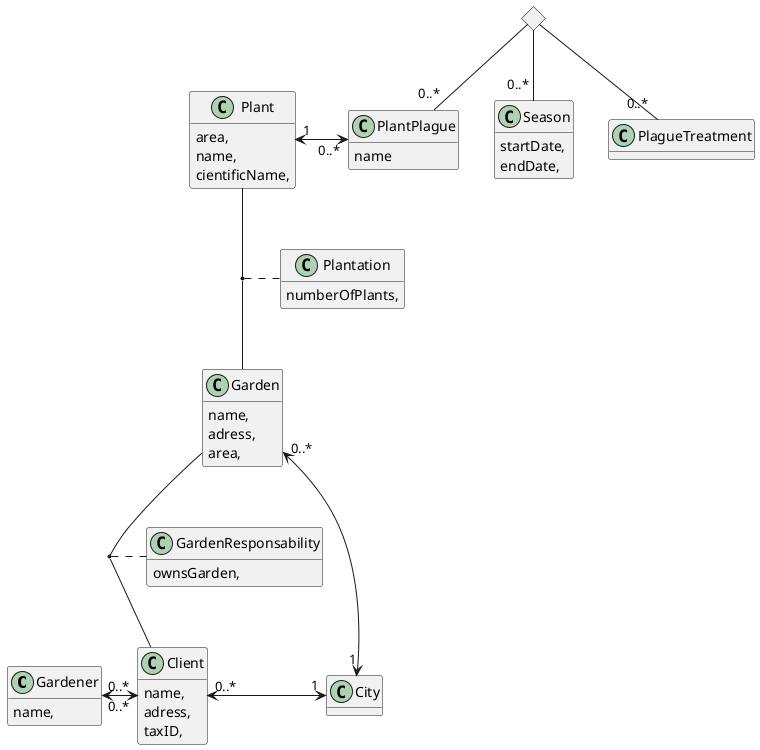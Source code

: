 @startuml garden

class Gardener {
    name,
}

class Client {
    name,
    adress,
    taxID,
}

class City {

}

class Garden {
    name,
    adress,
    area,
}

class GardenResponsability {
    ownsGarden,
}

class Plant {
    area,
    name,
    cientificName,
}

class Plantation {
    numberOfPlants,
}

class PlantPlague {
    name
}

class Season {
    startDate,
    endDate,
}

class PlagueTreatment {

}

hide methods

<> diamond
diamond -- "0..*" PlagueTreatment
diamond -- "0..*" PlantPlague
diamond -- "0..* " Season

Plant "1" <-> "0..*" PlantPlague : "     "
Gardener "0..*" <-> "0..*" Client
(Garden, Client) . GardenResponsability
(Plant, Garden) . Plantation
Garden "0..*" <-> "1" City
Client "0..*" <-> "1" City

@enduml